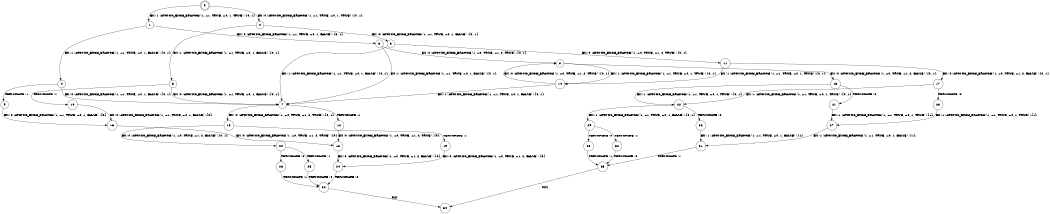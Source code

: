 digraph BCG {
size = "7, 10.5";
center = TRUE;
node [shape = circle];
0 [peripheries = 2];
0 -> 1 [label = "EX !1 !ATOMIC_EXCH_BRANCH (1, +1, TRUE, +0, 1, TRUE) !{0, 1}"];
0 -> 2 [label = "EX !0 !ATOMIC_EXCH_BRANCH (1, +1, TRUE, +0, 1, TRUE) !{0, 1}"];
1 -> 3 [label = "EX !0 !ATOMIC_EXCH_BRANCH (1, +1, TRUE, +0, 1, FALSE) !{0, 1}"];
1 -> 4 [label = "EX !1 !ATOMIC_EXCH_BRANCH (1, +1, TRUE, +0, 1, FALSE) !{0, 1}"];
2 -> 5 [label = "EX !1 !ATOMIC_EXCH_BRANCH (1, +1, TRUE, +0, 1, FALSE) !{0, 1}"];
2 -> 6 [label = "EX !0 !ATOMIC_EXCH_BRANCH (1, +1, TRUE, +0, 1, FALSE) !{0, 1}"];
3 -> 7 [label = "EX !1 !ATOMIC_EXCH_BRANCH (1, +1, TRUE, +0, 1, FALSE) !{0, 1}"];
3 -> 8 [label = "EX !0 !ATOMIC_EXCH_BRANCH (1, +0, TRUE, +1, 2, TRUE) !{0, 1}"];
4 -> 9 [label = "TERMINATE !1"];
4 -> 7 [label = "EX !0 !ATOMIC_EXCH_BRANCH (1, +1, TRUE, +0, 1, FALSE) !{0, 1}"];
5 -> 10 [label = "TERMINATE !1"];
5 -> 7 [label = "EX !0 !ATOMIC_EXCH_BRANCH (1, +1, TRUE, +0, 1, FALSE) !{0, 1}"];
6 -> 7 [label = "EX !1 !ATOMIC_EXCH_BRANCH (1, +1, TRUE, +0, 1, FALSE) !{0, 1}"];
6 -> 11 [label = "EX !0 !ATOMIC_EXCH_BRANCH (1, +0, TRUE, +1, 2, TRUE) !{0, 1}"];
7 -> 12 [label = "TERMINATE !1"];
7 -> 13 [label = "EX !0 !ATOMIC_EXCH_BRANCH (1, +0, TRUE, +1, 2, TRUE) !{0, 1}"];
8 -> 14 [label = "EX !1 !ATOMIC_EXCH_BRANCH (1, +1, TRUE, +0, 1, TRUE) !{0, 1}"];
8 -> 15 [label = "EX !0 !ATOMIC_EXCH_BRANCH (1, +0, TRUE, +1, 2, FALSE) !{0, 1}"];
9 -> 16 [label = "EX !0 !ATOMIC_EXCH_BRANCH (1, +1, TRUE, +0, 1, FALSE) !{0}"];
10 -> 16 [label = "EX !0 !ATOMIC_EXCH_BRANCH (1, +1, TRUE, +0, 1, FALSE) !{0}"];
11 -> 14 [label = "EX !1 !ATOMIC_EXCH_BRANCH (1, +1, TRUE, +0, 1, TRUE) !{0, 1}"];
11 -> 17 [label = "EX !0 !ATOMIC_EXCH_BRANCH (1, +0, TRUE, +1, 2, FALSE) !{0, 1}"];
12 -> 18 [label = "EX !0 !ATOMIC_EXCH_BRANCH (1, +0, TRUE, +1, 2, TRUE) !{0}"];
13 -> 19 [label = "TERMINATE !1"];
13 -> 20 [label = "EX !0 !ATOMIC_EXCH_BRANCH (1, +0, TRUE, +1, 2, FALSE) !{0, 1}"];
14 -> 7 [label = "EX !1 !ATOMIC_EXCH_BRANCH (1, +1, TRUE, +0, 1, FALSE) !{0, 1}"];
14 -> 8 [label = "EX !0 !ATOMIC_EXCH_BRANCH (1, +0, TRUE, +1, 2, TRUE) !{0, 1}"];
15 -> 21 [label = "TERMINATE !0"];
15 -> 22 [label = "EX !1 !ATOMIC_EXCH_BRANCH (1, +1, TRUE, +0, 1, TRUE) !{0, 1}"];
16 -> 18 [label = "EX !0 !ATOMIC_EXCH_BRANCH (1, +0, TRUE, +1, 2, TRUE) !{0}"];
17 -> 23 [label = "TERMINATE !0"];
17 -> 22 [label = "EX !1 !ATOMIC_EXCH_BRANCH (1, +1, TRUE, +0, 1, TRUE) !{0, 1}"];
18 -> 24 [label = "EX !0 !ATOMIC_EXCH_BRANCH (1, +0, TRUE, +1, 2, FALSE) !{0}"];
19 -> 24 [label = "EX !0 !ATOMIC_EXCH_BRANCH (1, +0, TRUE, +1, 2, FALSE) !{0}"];
20 -> 25 [label = "TERMINATE !1"];
20 -> 26 [label = "TERMINATE !0"];
21 -> 27 [label = "EX !1 !ATOMIC_EXCH_BRANCH (1, +1, TRUE, +0, 1, TRUE) !{1}"];
22 -> 28 [label = "TERMINATE !0"];
22 -> 29 [label = "EX !1 !ATOMIC_EXCH_BRANCH (1, +1, TRUE, +0, 1, FALSE) !{0, 1}"];
23 -> 27 [label = "EX !1 !ATOMIC_EXCH_BRANCH (1, +1, TRUE, +0, 1, TRUE) !{1}"];
24 -> 30 [label = "TERMINATE !0"];
25 -> 30 [label = "TERMINATE !0"];
26 -> 30 [label = "TERMINATE !1"];
27 -> 31 [label = "EX !1 !ATOMIC_EXCH_BRANCH (1, +1, TRUE, +0, 1, FALSE) !{1}"];
28 -> 31 [label = "EX !1 !ATOMIC_EXCH_BRANCH (1, +1, TRUE, +0, 1, FALSE) !{1}"];
29 -> 32 [label = "TERMINATE !1"];
29 -> 33 [label = "TERMINATE !0"];
30 -> 34 [label = "exit"];
31 -> 35 [label = "TERMINATE !1"];
32 -> 35 [label = "TERMINATE !0"];
33 -> 35 [label = "TERMINATE !1"];
35 -> 34 [label = "exit"];
}
